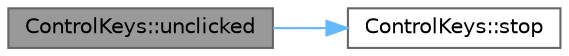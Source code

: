 digraph "ControlKeys::unclicked"
{
 // LATEX_PDF_SIZE
  bgcolor="transparent";
  edge [fontname=Helvetica,fontsize=10,labelfontname=Helvetica,labelfontsize=10];
  node [fontname=Helvetica,fontsize=10,shape=box,height=0.2,width=0.4];
  rankdir="LR";
  Node1 [id="Node000001",label="ControlKeys::unclicked",height=0.2,width=0.4,color="gray40", fillcolor="grey60", style="filled", fontcolor="black",tooltip="Slot for handling button release."];
  Node1 -> Node2 [id="edge1_Node000001_Node000002",color="steelblue1",style="solid",tooltip=" "];
  Node2 [id="Node000002",label="ControlKeys::stop",height=0.2,width=0.4,color="grey40", fillcolor="white", style="filled",URL="$class_control_keys.html#ac089aa03b050c280f0645a938b4a2d64",tooltip="Signal emitted when any button is released."];
}
